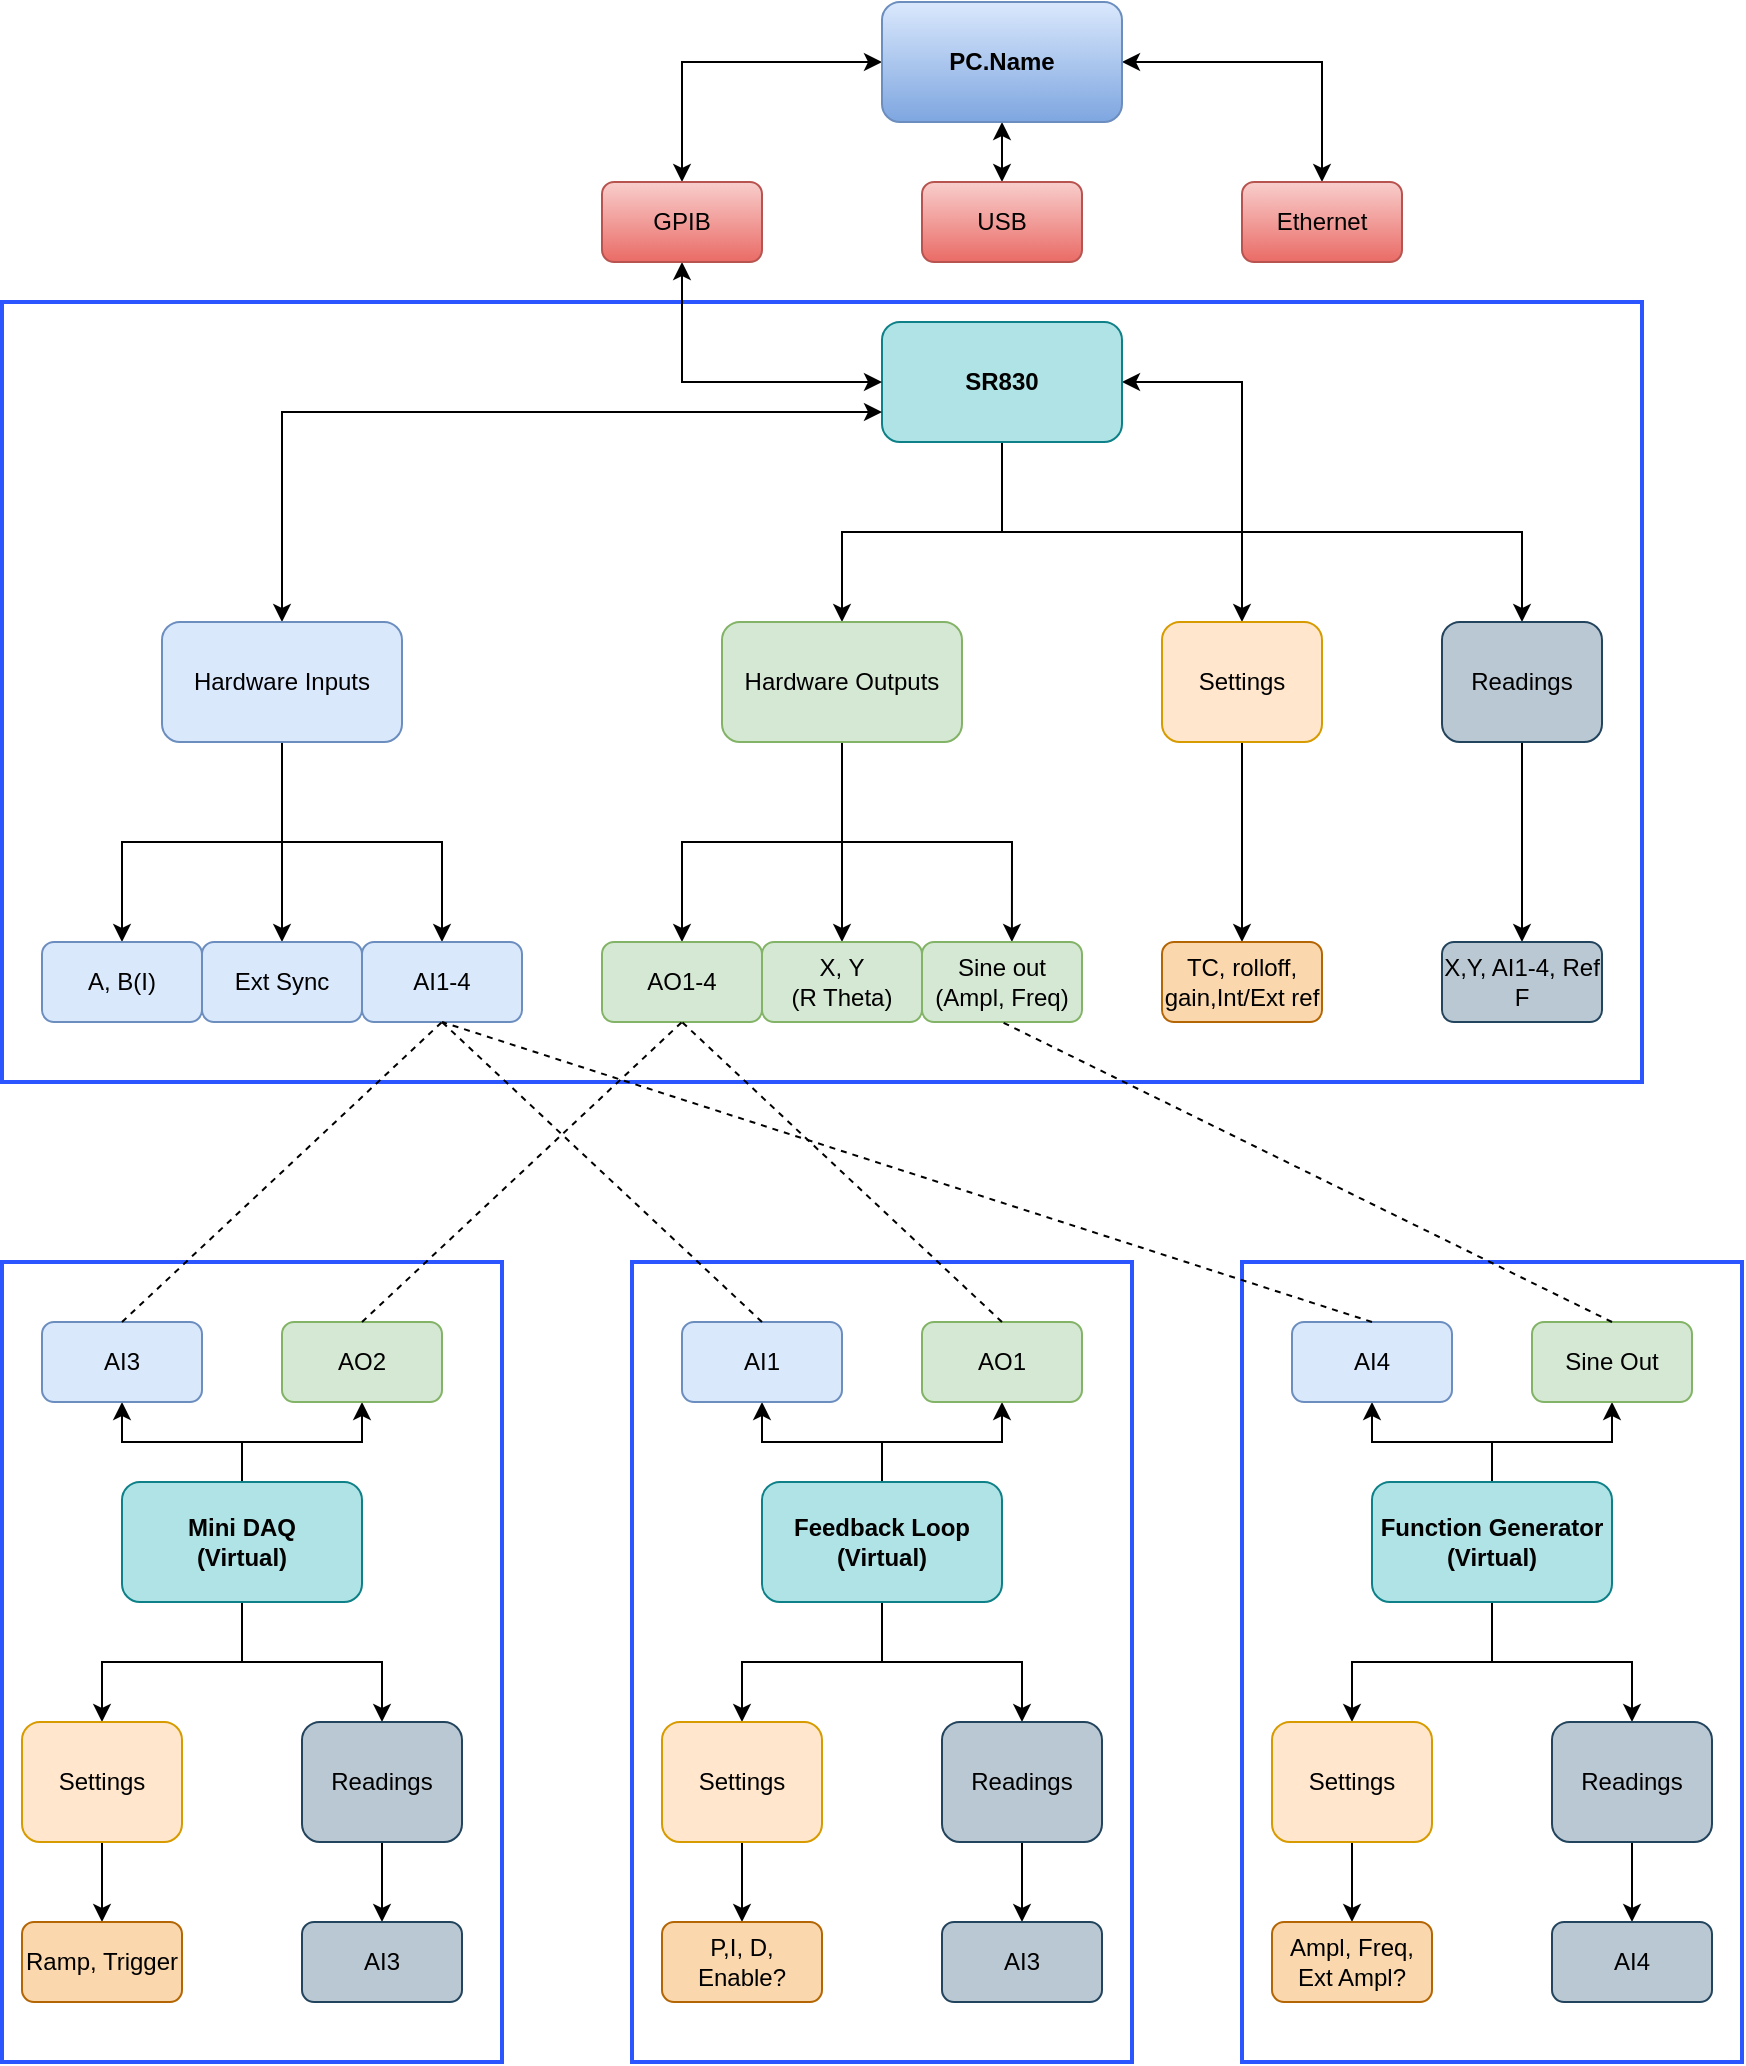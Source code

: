 <mxfile version="13.0.2" type="google"><diagram id="umfhHN7b1DxpTgah2C0I" name="Page-1"><mxGraphModel dx="528" dy="725" grid="1" gridSize="10" guides="1" tooltips="1" connect="1" arrows="1" fold="1" page="1" pageScale="1" pageWidth="850" pageHeight="1100" math="0" shadow="0"><root><mxCell id="0"/><mxCell id="1" parent="0"/><mxCell id="b3MZTK_kdt4b39MeocOq-84" value="" style="rounded=0;whiteSpace=wrap;html=1;fillColor=none;strokeColor=#2B56FF;strokeWidth=2;" parent="1" vertex="1"><mxGeometry x="20" y="640" width="250" height="400" as="geometry"/></mxCell><mxCell id="b3MZTK_kdt4b39MeocOq-85" value="" style="rounded=0;whiteSpace=wrap;html=1;fillColor=none;strokeColor=#2B56FF;strokeWidth=2;" parent="1" vertex="1"><mxGeometry x="335" y="640" width="250" height="400" as="geometry"/></mxCell><mxCell id="b3MZTK_kdt4b39MeocOq-86" value="" style="rounded=0;whiteSpace=wrap;html=1;fillColor=none;strokeColor=#2B56FF;strokeWidth=2;" parent="1" vertex="1"><mxGeometry x="20" y="160" width="820" height="390" as="geometry"/></mxCell><mxCell id="b3MZTK_kdt4b39MeocOq-21" style="edgeStyle=orthogonalEdgeStyle;rounded=0;orthogonalLoop=1;jettySize=auto;html=1;exitX=0.5;exitY=1;exitDx=0;exitDy=0;" parent="1" source="b3MZTK_kdt4b39MeocOq-2" target="b3MZTK_kdt4b39MeocOq-6" edge="1"><mxGeometry relative="1" as="geometry"/></mxCell><mxCell id="b3MZTK_kdt4b39MeocOq-34" style="edgeStyle=orthogonalEdgeStyle;rounded=0;orthogonalLoop=1;jettySize=auto;html=1;exitX=0.5;exitY=1;exitDx=0;exitDy=0;entryX=0.5;entryY=0;entryDx=0;entryDy=0;" parent="1" source="b3MZTK_kdt4b39MeocOq-2" target="b3MZTK_kdt4b39MeocOq-31" edge="1"><mxGeometry relative="1" as="geometry"/></mxCell><mxCell id="b3MZTK_kdt4b39MeocOq-81" style="edgeStyle=orthogonalEdgeStyle;rounded=0;orthogonalLoop=1;jettySize=auto;html=1;exitX=1;exitY=0.5;exitDx=0;exitDy=0;startArrow=classic;startFill=1;" parent="1" source="b3MZTK_kdt4b39MeocOq-2" target="b3MZTK_kdt4b39MeocOq-11" edge="1"><mxGeometry relative="1" as="geometry"/></mxCell><mxCell id="b3MZTK_kdt4b39MeocOq-2" value="&lt;b&gt;SR830&lt;/b&gt;" style="rounded=1;whiteSpace=wrap;html=1;fillColor=#b0e3e6;strokeColor=#0e8088;" parent="1" vertex="1"><mxGeometry x="460" y="170" width="120" height="60" as="geometry"/></mxCell><mxCell id="b3MZTK_kdt4b39MeocOq-22" style="edgeStyle=orthogonalEdgeStyle;rounded=0;orthogonalLoop=1;jettySize=auto;html=1;exitX=0.5;exitY=1;exitDx=0;exitDy=0;entryX=0.5;entryY=0;entryDx=0;entryDy=0;" parent="1" source="b3MZTK_kdt4b39MeocOq-3" target="b3MZTK_kdt4b39MeocOq-4" edge="1"><mxGeometry relative="1" as="geometry"/></mxCell><mxCell id="b3MZTK_kdt4b39MeocOq-24" style="edgeStyle=orthogonalEdgeStyle;rounded=0;orthogonalLoop=1;jettySize=auto;html=1;exitX=0.5;exitY=1;exitDx=0;exitDy=0;entryX=0.5;entryY=0;entryDx=0;entryDy=0;" parent="1" source="b3MZTK_kdt4b39MeocOq-3" target="b3MZTK_kdt4b39MeocOq-5" edge="1"><mxGeometry relative="1" as="geometry"/></mxCell><mxCell id="b3MZTK_kdt4b39MeocOq-27" style="edgeStyle=orthogonalEdgeStyle;rounded=0;orthogonalLoop=1;jettySize=auto;html=1;exitX=0.5;exitY=1;exitDx=0;exitDy=0;" parent="1" source="b3MZTK_kdt4b39MeocOq-3" target="b3MZTK_kdt4b39MeocOq-10" edge="1"><mxGeometry relative="1" as="geometry"/></mxCell><mxCell id="b3MZTK_kdt4b39MeocOq-80" style="edgeStyle=orthogonalEdgeStyle;rounded=0;orthogonalLoop=1;jettySize=auto;html=1;exitX=0.5;exitY=0;exitDx=0;exitDy=0;entryX=0;entryY=0.75;entryDx=0;entryDy=0;startArrow=classic;startFill=1;" parent="1" source="b3MZTK_kdt4b39MeocOq-3" target="b3MZTK_kdt4b39MeocOq-2" edge="1"><mxGeometry relative="1" as="geometry"/></mxCell><mxCell id="b3MZTK_kdt4b39MeocOq-3" value="Hardware Inputs" style="rounded=1;whiteSpace=wrap;html=1;fillColor=#dae8fc;strokeColor=#6c8ebf;" parent="1" vertex="1"><mxGeometry x="100" y="320" width="120" height="60" as="geometry"/></mxCell><mxCell id="b3MZTK_kdt4b39MeocOq-4" value="A, B(I)" style="rounded=1;whiteSpace=wrap;html=1;fillColor=#dae8fc;strokeColor=#6c8ebf;" parent="1" vertex="1"><mxGeometry x="40" y="480" width="80" height="40" as="geometry"/></mxCell><mxCell id="b3MZTK_kdt4b39MeocOq-5" value="AI1-4" style="rounded=1;whiteSpace=wrap;html=1;fillColor=#dae8fc;strokeColor=#6c8ebf;" parent="1" vertex="1"><mxGeometry x="200" y="480" width="80" height="40" as="geometry"/></mxCell><mxCell id="b3MZTK_kdt4b39MeocOq-15" style="edgeStyle=orthogonalEdgeStyle;rounded=0;orthogonalLoop=1;jettySize=auto;html=1;exitX=0.5;exitY=1;exitDx=0;exitDy=0;entryX=0.5;entryY=0;entryDx=0;entryDy=0;" parent="1" source="b3MZTK_kdt4b39MeocOq-6" target="b3MZTK_kdt4b39MeocOq-7" edge="1"><mxGeometry relative="1" as="geometry"/></mxCell><mxCell id="b3MZTK_kdt4b39MeocOq-17" style="edgeStyle=orthogonalEdgeStyle;rounded=0;orthogonalLoop=1;jettySize=auto;html=1;exitX=0.5;exitY=1;exitDx=0;exitDy=0;entryX=0.562;entryY=0;entryDx=0;entryDy=0;entryPerimeter=0;" parent="1" source="b3MZTK_kdt4b39MeocOq-6" target="b3MZTK_kdt4b39MeocOq-9" edge="1"><mxGeometry relative="1" as="geometry"/></mxCell><mxCell id="b3MZTK_kdt4b39MeocOq-28" style="edgeStyle=orthogonalEdgeStyle;rounded=0;orthogonalLoop=1;jettySize=auto;html=1;exitX=0.5;exitY=1;exitDx=0;exitDy=0;entryX=0.5;entryY=0;entryDx=0;entryDy=0;" parent="1" source="b3MZTK_kdt4b39MeocOq-6" target="b3MZTK_kdt4b39MeocOq-8" edge="1"><mxGeometry relative="1" as="geometry"/></mxCell><mxCell id="b3MZTK_kdt4b39MeocOq-6" value="Hardware Outputs" style="rounded=1;whiteSpace=wrap;html=1;fillColor=#d5e8d4;strokeColor=#82b366;" parent="1" vertex="1"><mxGeometry x="380" y="320" width="120" height="60" as="geometry"/></mxCell><mxCell id="b3MZTK_kdt4b39MeocOq-7" value="AO1-4" style="rounded=1;whiteSpace=wrap;html=1;fillColor=#d5e8d4;strokeColor=#82b366;" parent="1" vertex="1"><mxGeometry x="320" y="480" width="80" height="40" as="geometry"/></mxCell><mxCell id="b3MZTK_kdt4b39MeocOq-8" value="X, Y &lt;br&gt;(R Theta)" style="rounded=1;whiteSpace=wrap;html=1;fillColor=#d5e8d4;strokeColor=#82b366;" parent="1" vertex="1"><mxGeometry x="400" y="480" width="80" height="40" as="geometry"/></mxCell><mxCell id="b3MZTK_kdt4b39MeocOq-9" value="Sine out&lt;br&gt;(Ampl, Freq)" style="rounded=1;whiteSpace=wrap;html=1;fillColor=#d5e8d4;strokeColor=#82b366;" parent="1" vertex="1"><mxGeometry x="480" y="480" width="80" height="40" as="geometry"/></mxCell><mxCell id="b3MZTK_kdt4b39MeocOq-10" value="Ext Sync" style="rounded=1;whiteSpace=wrap;html=1;fillColor=#dae8fc;strokeColor=#6c8ebf;" parent="1" vertex="1"><mxGeometry x="120" y="480" width="80" height="40" as="geometry"/></mxCell><mxCell id="b3MZTK_kdt4b39MeocOq-30" style="edgeStyle=orthogonalEdgeStyle;rounded=0;orthogonalLoop=1;jettySize=auto;html=1;exitX=0.5;exitY=1;exitDx=0;exitDy=0;entryX=0.5;entryY=0;entryDx=0;entryDy=0;" parent="1" source="b3MZTK_kdt4b39MeocOq-11" target="b3MZTK_kdt4b39MeocOq-29" edge="1"><mxGeometry relative="1" as="geometry"/></mxCell><mxCell id="b3MZTK_kdt4b39MeocOq-11" value="Settings" style="rounded=1;whiteSpace=wrap;html=1;fillColor=#ffe6cc;strokeColor=#d79b00;" parent="1" vertex="1"><mxGeometry x="600" y="320" width="80" height="60" as="geometry"/></mxCell><mxCell id="b3MZTK_kdt4b39MeocOq-29" value="TC, rolloff, gain,Int/Ext ref" style="rounded=1;whiteSpace=wrap;html=1;fillColor=#fad7ac;strokeColor=#b46504;" parent="1" vertex="1"><mxGeometry x="600" y="480" width="80" height="40" as="geometry"/></mxCell><mxCell id="b3MZTK_kdt4b39MeocOq-33" style="edgeStyle=orthogonalEdgeStyle;rounded=0;orthogonalLoop=1;jettySize=auto;html=1;entryX=0.5;entryY=0;entryDx=0;entryDy=0;" parent="1" source="b3MZTK_kdt4b39MeocOq-31" target="b3MZTK_kdt4b39MeocOq-32" edge="1"><mxGeometry relative="1" as="geometry"/></mxCell><mxCell id="b3MZTK_kdt4b39MeocOq-31" value="Readings" style="rounded=1;whiteSpace=wrap;html=1;fillColor=#bac8d3;strokeColor=#23445d;" parent="1" vertex="1"><mxGeometry x="740" y="320" width="80" height="60" as="geometry"/></mxCell><mxCell id="b3MZTK_kdt4b39MeocOq-32" value="X,Y, AI1-4, Ref F" style="rounded=1;whiteSpace=wrap;html=1;fillColor=#bac8d3;strokeColor=#23445d;" parent="1" vertex="1"><mxGeometry x="740" y="480" width="80" height="40" as="geometry"/></mxCell><mxCell id="b3MZTK_kdt4b39MeocOq-39" style="edgeStyle=orthogonalEdgeStyle;rounded=0;orthogonalLoop=1;jettySize=auto;html=1;exitX=0.5;exitY=0;exitDx=0;exitDy=0;entryX=0.5;entryY=1;entryDx=0;entryDy=0;" parent="1" source="b3MZTK_kdt4b39MeocOq-36" target="b3MZTK_kdt4b39MeocOq-37" edge="1"><mxGeometry relative="1" as="geometry"/></mxCell><mxCell id="b3MZTK_kdt4b39MeocOq-40" style="edgeStyle=orthogonalEdgeStyle;rounded=0;orthogonalLoop=1;jettySize=auto;html=1;exitX=0.5;exitY=0;exitDx=0;exitDy=0;entryX=0.5;entryY=1;entryDx=0;entryDy=0;" parent="1" source="b3MZTK_kdt4b39MeocOq-36" target="b3MZTK_kdt4b39MeocOq-38" edge="1"><mxGeometry relative="1" as="geometry"/></mxCell><mxCell id="b3MZTK_kdt4b39MeocOq-52" style="edgeStyle=orthogonalEdgeStyle;rounded=0;orthogonalLoop=1;jettySize=auto;html=1;exitX=0.5;exitY=1;exitDx=0;exitDy=0;entryX=0.5;entryY=0;entryDx=0;entryDy=0;" parent="1" source="b3MZTK_kdt4b39MeocOq-36" target="b3MZTK_kdt4b39MeocOq-47" edge="1"><mxGeometry relative="1" as="geometry"/></mxCell><mxCell id="b3MZTK_kdt4b39MeocOq-53" style="edgeStyle=orthogonalEdgeStyle;rounded=0;orthogonalLoop=1;jettySize=auto;html=1;exitX=0.5;exitY=1;exitDx=0;exitDy=0;entryX=0.5;entryY=0;entryDx=0;entryDy=0;" parent="1" source="b3MZTK_kdt4b39MeocOq-36" target="b3MZTK_kdt4b39MeocOq-50" edge="1"><mxGeometry relative="1" as="geometry"/></mxCell><mxCell id="b3MZTK_kdt4b39MeocOq-36" value="&lt;b&gt;Mini DAQ&lt;br&gt;(Virtual)&lt;/b&gt;" style="rounded=1;whiteSpace=wrap;html=1;fillColor=#b0e3e6;strokeColor=#0e8088;" parent="1" vertex="1"><mxGeometry x="80" y="750" width="120" height="60" as="geometry"/></mxCell><mxCell id="b3MZTK_kdt4b39MeocOq-37" value="AI3" style="rounded=1;whiteSpace=wrap;html=1;fillColor=#dae8fc;strokeColor=#6c8ebf;" parent="1" vertex="1"><mxGeometry x="40" y="670" width="80" height="40" as="geometry"/></mxCell><mxCell id="b3MZTK_kdt4b39MeocOq-38" value="AO2" style="rounded=1;whiteSpace=wrap;html=1;fillColor=#d5e8d4;strokeColor=#82b366;" parent="1" vertex="1"><mxGeometry x="160" y="670" width="80" height="40" as="geometry"/></mxCell><mxCell id="b3MZTK_kdt4b39MeocOq-41" value="" style="endArrow=none;dashed=1;html=1;entryX=0.5;entryY=1;entryDx=0;entryDy=0;exitX=0.5;exitY=0;exitDx=0;exitDy=0;" parent="1" source="b3MZTK_kdt4b39MeocOq-37" target="b3MZTK_kdt4b39MeocOq-5" edge="1"><mxGeometry width="50" height="50" relative="1" as="geometry"><mxPoint x="440" y="610" as="sourcePoint"/><mxPoint x="490" y="560" as="targetPoint"/></mxGeometry></mxCell><mxCell id="b3MZTK_kdt4b39MeocOq-42" value="" style="endArrow=none;dashed=1;html=1;entryX=0.5;entryY=1;entryDx=0;entryDy=0;exitX=0.5;exitY=0;exitDx=0;exitDy=0;" parent="1" source="b3MZTK_kdt4b39MeocOq-38" target="b3MZTK_kdt4b39MeocOq-7" edge="1"><mxGeometry width="50" height="50" relative="1" as="geometry"><mxPoint x="290" y="690" as="sourcePoint"/><mxPoint x="250" y="530" as="targetPoint"/></mxGeometry></mxCell><mxCell id="b3MZTK_kdt4b39MeocOq-60" style="edgeStyle=orthogonalEdgeStyle;rounded=0;orthogonalLoop=1;jettySize=auto;html=1;exitX=0.5;exitY=1;exitDx=0;exitDy=0;entryX=0.5;entryY=0;entryDx=0;entryDy=0;" parent="1" source="b3MZTK_kdt4b39MeocOq-43" target="b3MZTK_kdt4b39MeocOq-55" edge="1"><mxGeometry relative="1" as="geometry"/></mxCell><mxCell id="b3MZTK_kdt4b39MeocOq-61" style="edgeStyle=orthogonalEdgeStyle;rounded=0;orthogonalLoop=1;jettySize=auto;html=1;exitX=0.5;exitY=1;exitDx=0;exitDy=0;entryX=0.5;entryY=0;entryDx=0;entryDy=0;" parent="1" source="b3MZTK_kdt4b39MeocOq-43" target="b3MZTK_kdt4b39MeocOq-58" edge="1"><mxGeometry relative="1" as="geometry"/></mxCell><mxCell id="b3MZTK_kdt4b39MeocOq-62" style="edgeStyle=orthogonalEdgeStyle;rounded=0;orthogonalLoop=1;jettySize=auto;html=1;exitX=0.5;exitY=0;exitDx=0;exitDy=0;entryX=0.5;entryY=1;entryDx=0;entryDy=0;" parent="1" source="b3MZTK_kdt4b39MeocOq-43" target="b3MZTK_kdt4b39MeocOq-45" edge="1"><mxGeometry relative="1" as="geometry"/></mxCell><mxCell id="b3MZTK_kdt4b39MeocOq-63" style="edgeStyle=orthogonalEdgeStyle;rounded=0;orthogonalLoop=1;jettySize=auto;html=1;exitX=0.5;exitY=0;exitDx=0;exitDy=0;entryX=0.5;entryY=1;entryDx=0;entryDy=0;" parent="1" source="b3MZTK_kdt4b39MeocOq-43" target="b3MZTK_kdt4b39MeocOq-44" edge="1"><mxGeometry relative="1" as="geometry"/></mxCell><mxCell id="b3MZTK_kdt4b39MeocOq-43" value="&lt;b&gt;Feedback Loop (Virtual)&lt;/b&gt;" style="rounded=1;whiteSpace=wrap;html=1;fillColor=#b0e3e6;strokeColor=#0e8088;" parent="1" vertex="1"><mxGeometry x="400" y="750" width="120" height="60" as="geometry"/></mxCell><mxCell id="b3MZTK_kdt4b39MeocOq-44" value="AO1" style="rounded=1;whiteSpace=wrap;html=1;fillColor=#d5e8d4;strokeColor=#82b366;" parent="1" vertex="1"><mxGeometry x="480" y="670" width="80" height="40" as="geometry"/></mxCell><mxCell id="b3MZTK_kdt4b39MeocOq-45" value="AI1" style="rounded=1;whiteSpace=wrap;html=1;fillColor=#dae8fc;strokeColor=#6c8ebf;" parent="1" vertex="1"><mxGeometry x="360" y="670" width="80" height="40" as="geometry"/></mxCell><mxCell id="b3MZTK_kdt4b39MeocOq-46" style="edgeStyle=orthogonalEdgeStyle;rounded=0;orthogonalLoop=1;jettySize=auto;html=1;exitX=0.5;exitY=1;exitDx=0;exitDy=0;entryX=0.5;entryY=0;entryDx=0;entryDy=0;" parent="1" source="b3MZTK_kdt4b39MeocOq-47" target="b3MZTK_kdt4b39MeocOq-48" edge="1"><mxGeometry relative="1" as="geometry"/></mxCell><mxCell id="b3MZTK_kdt4b39MeocOq-47" value="Settings" style="rounded=1;whiteSpace=wrap;html=1;fillColor=#ffe6cc;strokeColor=#d79b00;" parent="1" vertex="1"><mxGeometry x="30" y="870" width="80" height="60" as="geometry"/></mxCell><mxCell id="b3MZTK_kdt4b39MeocOq-48" value="Ramp, Trigger" style="rounded=1;whiteSpace=wrap;html=1;fillColor=#fad7ac;strokeColor=#b46504;" parent="1" vertex="1"><mxGeometry x="30" y="970" width="80" height="40" as="geometry"/></mxCell><mxCell id="b3MZTK_kdt4b39MeocOq-49" style="edgeStyle=orthogonalEdgeStyle;rounded=0;orthogonalLoop=1;jettySize=auto;html=1;entryX=0.5;entryY=0;entryDx=0;entryDy=0;" parent="1" source="b3MZTK_kdt4b39MeocOq-50" target="b3MZTK_kdt4b39MeocOq-51" edge="1"><mxGeometry relative="1" as="geometry"/></mxCell><mxCell id="b3MZTK_kdt4b39MeocOq-50" value="Readings" style="rounded=1;whiteSpace=wrap;html=1;fillColor=#bac8d3;strokeColor=#23445d;" parent="1" vertex="1"><mxGeometry x="170" y="870" width="80" height="60" as="geometry"/></mxCell><mxCell id="b3MZTK_kdt4b39MeocOq-51" value="AI3" style="rounded=1;whiteSpace=wrap;html=1;fillColor=#bac8d3;strokeColor=#23445d;" parent="1" vertex="1"><mxGeometry x="170" y="970" width="80" height="40" as="geometry"/></mxCell><mxCell id="b3MZTK_kdt4b39MeocOq-54" style="edgeStyle=orthogonalEdgeStyle;rounded=0;orthogonalLoop=1;jettySize=auto;html=1;exitX=0.5;exitY=1;exitDx=0;exitDy=0;entryX=0.5;entryY=0;entryDx=0;entryDy=0;" parent="1" source="b3MZTK_kdt4b39MeocOq-55" target="b3MZTK_kdt4b39MeocOq-56" edge="1"><mxGeometry relative="1" as="geometry"/></mxCell><mxCell id="b3MZTK_kdt4b39MeocOq-55" value="Settings" style="rounded=1;whiteSpace=wrap;html=1;fillColor=#ffe6cc;strokeColor=#d79b00;" parent="1" vertex="1"><mxGeometry x="350" y="870" width="80" height="60" as="geometry"/></mxCell><mxCell id="b3MZTK_kdt4b39MeocOq-56" value="P,I, D, Enable?" style="rounded=1;whiteSpace=wrap;html=1;fillColor=#fad7ac;strokeColor=#b46504;" parent="1" vertex="1"><mxGeometry x="350" y="970" width="80" height="40" as="geometry"/></mxCell><mxCell id="b3MZTK_kdt4b39MeocOq-57" style="edgeStyle=orthogonalEdgeStyle;rounded=0;orthogonalLoop=1;jettySize=auto;html=1;entryX=0.5;entryY=0;entryDx=0;entryDy=0;" parent="1" source="b3MZTK_kdt4b39MeocOq-58" target="b3MZTK_kdt4b39MeocOq-59" edge="1"><mxGeometry relative="1" as="geometry"/></mxCell><mxCell id="b3MZTK_kdt4b39MeocOq-58" value="Readings" style="rounded=1;whiteSpace=wrap;html=1;fillColor=#bac8d3;strokeColor=#23445d;" parent="1" vertex="1"><mxGeometry x="490" y="870" width="80" height="60" as="geometry"/></mxCell><mxCell id="b3MZTK_kdt4b39MeocOq-59" value="AI3" style="rounded=1;whiteSpace=wrap;html=1;fillColor=#bac8d3;strokeColor=#23445d;" parent="1" vertex="1"><mxGeometry x="490" y="970" width="80" height="40" as="geometry"/></mxCell><mxCell id="b3MZTK_kdt4b39MeocOq-64" value="" style="endArrow=none;dashed=1;html=1;entryX=0.5;entryY=1;entryDx=0;entryDy=0;exitX=0.5;exitY=0;exitDx=0;exitDy=0;" parent="1" source="b3MZTK_kdt4b39MeocOq-44" target="b3MZTK_kdt4b39MeocOq-7" edge="1"><mxGeometry width="50" height="50" relative="1" as="geometry"><mxPoint x="410.0" y="690" as="sourcePoint"/><mxPoint x="370.0" y="530" as="targetPoint"/></mxGeometry></mxCell><mxCell id="b3MZTK_kdt4b39MeocOq-65" value="" style="endArrow=none;dashed=1;html=1;entryX=0.5;entryY=1;entryDx=0;entryDy=0;exitX=0.5;exitY=0;exitDx=0;exitDy=0;" parent="1" source="b3MZTK_kdt4b39MeocOq-45" target="b3MZTK_kdt4b39MeocOq-5" edge="1"><mxGeometry width="50" height="50" relative="1" as="geometry"><mxPoint x="730" y="690" as="sourcePoint"/><mxPoint x="370.0" y="530" as="targetPoint"/></mxGeometry></mxCell><mxCell id="b3MZTK_kdt4b39MeocOq-74" style="edgeStyle=orthogonalEdgeStyle;rounded=0;orthogonalLoop=1;jettySize=auto;html=1;exitX=0;exitY=0.5;exitDx=0;exitDy=0;entryX=0.5;entryY=0;entryDx=0;entryDy=0;startArrow=classic;startFill=1;" parent="1" source="b3MZTK_kdt4b39MeocOq-67" target="b3MZTK_kdt4b39MeocOq-70" edge="1"><mxGeometry relative="1" as="geometry"/></mxCell><mxCell id="b3MZTK_kdt4b39MeocOq-76" style="edgeStyle=orthogonalEdgeStyle;rounded=0;orthogonalLoop=1;jettySize=auto;html=1;exitX=0.5;exitY=1;exitDx=0;exitDy=0;entryX=0.5;entryY=0;entryDx=0;entryDy=0;startArrow=classic;startFill=1;" parent="1" source="b3MZTK_kdt4b39MeocOq-67" target="b3MZTK_kdt4b39MeocOq-72" edge="1"><mxGeometry relative="1" as="geometry"/></mxCell><mxCell id="b3MZTK_kdt4b39MeocOq-77" style="edgeStyle=orthogonalEdgeStyle;rounded=0;orthogonalLoop=1;jettySize=auto;html=1;exitX=1;exitY=0.5;exitDx=0;exitDy=0;startArrow=classic;startFill=1;" parent="1" source="b3MZTK_kdt4b39MeocOq-67" target="b3MZTK_kdt4b39MeocOq-71" edge="1"><mxGeometry relative="1" as="geometry"/></mxCell><mxCell id="b3MZTK_kdt4b39MeocOq-67" value="&lt;b&gt;PC.Name&lt;/b&gt;" style="rounded=1;whiteSpace=wrap;html=1;gradientColor=#7ea6e0;fillColor=#dae8fc;strokeColor=#6c8ebf;" parent="1" vertex="1"><mxGeometry x="460" y="10" width="120" height="60" as="geometry"/></mxCell><mxCell id="b3MZTK_kdt4b39MeocOq-75" style="edgeStyle=orthogonalEdgeStyle;rounded=0;orthogonalLoop=1;jettySize=auto;html=1;exitX=0.5;exitY=1;exitDx=0;exitDy=0;entryX=0;entryY=0.5;entryDx=0;entryDy=0;startArrow=classic;startFill=1;" parent="1" source="b3MZTK_kdt4b39MeocOq-70" target="b3MZTK_kdt4b39MeocOq-2" edge="1"><mxGeometry relative="1" as="geometry"/></mxCell><mxCell id="b3MZTK_kdt4b39MeocOq-70" value="GPIB" style="rounded=1;whiteSpace=wrap;html=1;gradientColor=#ea6b66;fillColor=#f8cecc;strokeColor=#b85450;" parent="1" vertex="1"><mxGeometry x="320" y="100" width="80" height="40" as="geometry"/></mxCell><mxCell id="b3MZTK_kdt4b39MeocOq-71" value="Ethernet" style="rounded=1;whiteSpace=wrap;html=1;gradientColor=#ea6b66;fillColor=#f8cecc;strokeColor=#b85450;" parent="1" vertex="1"><mxGeometry x="640" y="100" width="80" height="40" as="geometry"/></mxCell><mxCell id="b3MZTK_kdt4b39MeocOq-72" value="USB" style="rounded=1;whiteSpace=wrap;html=1;gradientColor=#ea6b66;fillColor=#f8cecc;strokeColor=#b85450;" parent="1" vertex="1"><mxGeometry x="480" y="100" width="80" height="40" as="geometry"/></mxCell><mxCell id="b3MZTK_kdt4b39MeocOq-88" value="" style="rounded=0;whiteSpace=wrap;html=1;fillColor=none;strokeColor=#2B56FF;strokeWidth=2;" parent="1" vertex="1"><mxGeometry x="640" y="640" width="250" height="400" as="geometry"/></mxCell><mxCell id="b3MZTK_kdt4b39MeocOq-89" style="edgeStyle=orthogonalEdgeStyle;rounded=0;orthogonalLoop=1;jettySize=auto;html=1;exitX=0.5;exitY=1;exitDx=0;exitDy=0;entryX=0.5;entryY=0;entryDx=0;entryDy=0;" parent="1" source="b3MZTK_kdt4b39MeocOq-93" target="b3MZTK_kdt4b39MeocOq-97" edge="1"><mxGeometry relative="1" as="geometry"/></mxCell><mxCell id="b3MZTK_kdt4b39MeocOq-90" style="edgeStyle=orthogonalEdgeStyle;rounded=0;orthogonalLoop=1;jettySize=auto;html=1;exitX=0.5;exitY=1;exitDx=0;exitDy=0;entryX=0.5;entryY=0;entryDx=0;entryDy=0;" parent="1" source="b3MZTK_kdt4b39MeocOq-93" target="b3MZTK_kdt4b39MeocOq-100" edge="1"><mxGeometry relative="1" as="geometry"/></mxCell><mxCell id="b3MZTK_kdt4b39MeocOq-91" style="edgeStyle=orthogonalEdgeStyle;rounded=0;orthogonalLoop=1;jettySize=auto;html=1;exitX=0.5;exitY=0;exitDx=0;exitDy=0;entryX=0.5;entryY=1;entryDx=0;entryDy=0;" parent="1" source="b3MZTK_kdt4b39MeocOq-93" target="b3MZTK_kdt4b39MeocOq-95" edge="1"><mxGeometry relative="1" as="geometry"/></mxCell><mxCell id="b3MZTK_kdt4b39MeocOq-92" style="edgeStyle=orthogonalEdgeStyle;rounded=0;orthogonalLoop=1;jettySize=auto;html=1;exitX=0.5;exitY=0;exitDx=0;exitDy=0;entryX=0.5;entryY=1;entryDx=0;entryDy=0;" parent="1" source="b3MZTK_kdt4b39MeocOq-93" target="b3MZTK_kdt4b39MeocOq-94" edge="1"><mxGeometry relative="1" as="geometry"/></mxCell><mxCell id="b3MZTK_kdt4b39MeocOq-93" value="&lt;b&gt;Function Generator (Virtual)&lt;/b&gt;" style="rounded=1;whiteSpace=wrap;html=1;fillColor=#b0e3e6;strokeColor=#0e8088;" parent="1" vertex="1"><mxGeometry x="705" y="750" width="120" height="60" as="geometry"/></mxCell><mxCell id="b3MZTK_kdt4b39MeocOq-94" value="Sine Out" style="rounded=1;whiteSpace=wrap;html=1;fillColor=#d5e8d4;strokeColor=#82b366;" parent="1" vertex="1"><mxGeometry x="785" y="670" width="80" height="40" as="geometry"/></mxCell><mxCell id="b3MZTK_kdt4b39MeocOq-95" value="AI4" style="rounded=1;whiteSpace=wrap;html=1;fillColor=#dae8fc;strokeColor=#6c8ebf;" parent="1" vertex="1"><mxGeometry x="665" y="670" width="80" height="40" as="geometry"/></mxCell><mxCell id="b3MZTK_kdt4b39MeocOq-96" style="edgeStyle=orthogonalEdgeStyle;rounded=0;orthogonalLoop=1;jettySize=auto;html=1;exitX=0.5;exitY=1;exitDx=0;exitDy=0;entryX=0.5;entryY=0;entryDx=0;entryDy=0;" parent="1" source="b3MZTK_kdt4b39MeocOq-97" target="b3MZTK_kdt4b39MeocOq-98" edge="1"><mxGeometry relative="1" as="geometry"/></mxCell><mxCell id="b3MZTK_kdt4b39MeocOq-97" value="Settings" style="rounded=1;whiteSpace=wrap;html=1;fillColor=#ffe6cc;strokeColor=#d79b00;" parent="1" vertex="1"><mxGeometry x="655" y="870" width="80" height="60" as="geometry"/></mxCell><mxCell id="b3MZTK_kdt4b39MeocOq-98" value="Ampl, Freq, Ext Ampl?" style="rounded=1;whiteSpace=wrap;html=1;fillColor=#fad7ac;strokeColor=#b46504;" parent="1" vertex="1"><mxGeometry x="655" y="970" width="80" height="40" as="geometry"/></mxCell><mxCell id="b3MZTK_kdt4b39MeocOq-99" style="edgeStyle=orthogonalEdgeStyle;rounded=0;orthogonalLoop=1;jettySize=auto;html=1;entryX=0.5;entryY=0;entryDx=0;entryDy=0;" parent="1" source="b3MZTK_kdt4b39MeocOq-100" target="b3MZTK_kdt4b39MeocOq-101" edge="1"><mxGeometry relative="1" as="geometry"/></mxCell><mxCell id="b3MZTK_kdt4b39MeocOq-100" value="Readings" style="rounded=1;whiteSpace=wrap;html=1;fillColor=#bac8d3;strokeColor=#23445d;" parent="1" vertex="1"><mxGeometry x="795" y="870" width="80" height="60" as="geometry"/></mxCell><mxCell id="b3MZTK_kdt4b39MeocOq-101" value="AI4" style="rounded=1;whiteSpace=wrap;html=1;fillColor=#bac8d3;strokeColor=#23445d;" parent="1" vertex="1"><mxGeometry x="795" y="970" width="80" height="40" as="geometry"/></mxCell><mxCell id="b3MZTK_kdt4b39MeocOq-102" value="" style="endArrow=none;dashed=1;html=1;exitX=0.5;exitY=0;exitDx=0;exitDy=0;" parent="1" source="b3MZTK_kdt4b39MeocOq-95" edge="1"><mxGeometry width="50" height="50" relative="1" as="geometry"><mxPoint x="410" y="680" as="sourcePoint"/><mxPoint x="240" y="520" as="targetPoint"/></mxGeometry></mxCell><mxCell id="b3MZTK_kdt4b39MeocOq-103" value="" style="endArrow=none;dashed=1;html=1;exitX=0.5;exitY=0;exitDx=0;exitDy=0;entryX=0.5;entryY=1;entryDx=0;entryDy=0;" parent="1" source="b3MZTK_kdt4b39MeocOq-94" target="b3MZTK_kdt4b39MeocOq-9" edge="1"><mxGeometry width="50" height="50" relative="1" as="geometry"><mxPoint x="715" y="680" as="sourcePoint"/><mxPoint x="250" y="530" as="targetPoint"/></mxGeometry></mxCell></root></mxGraphModel></diagram></mxfile>